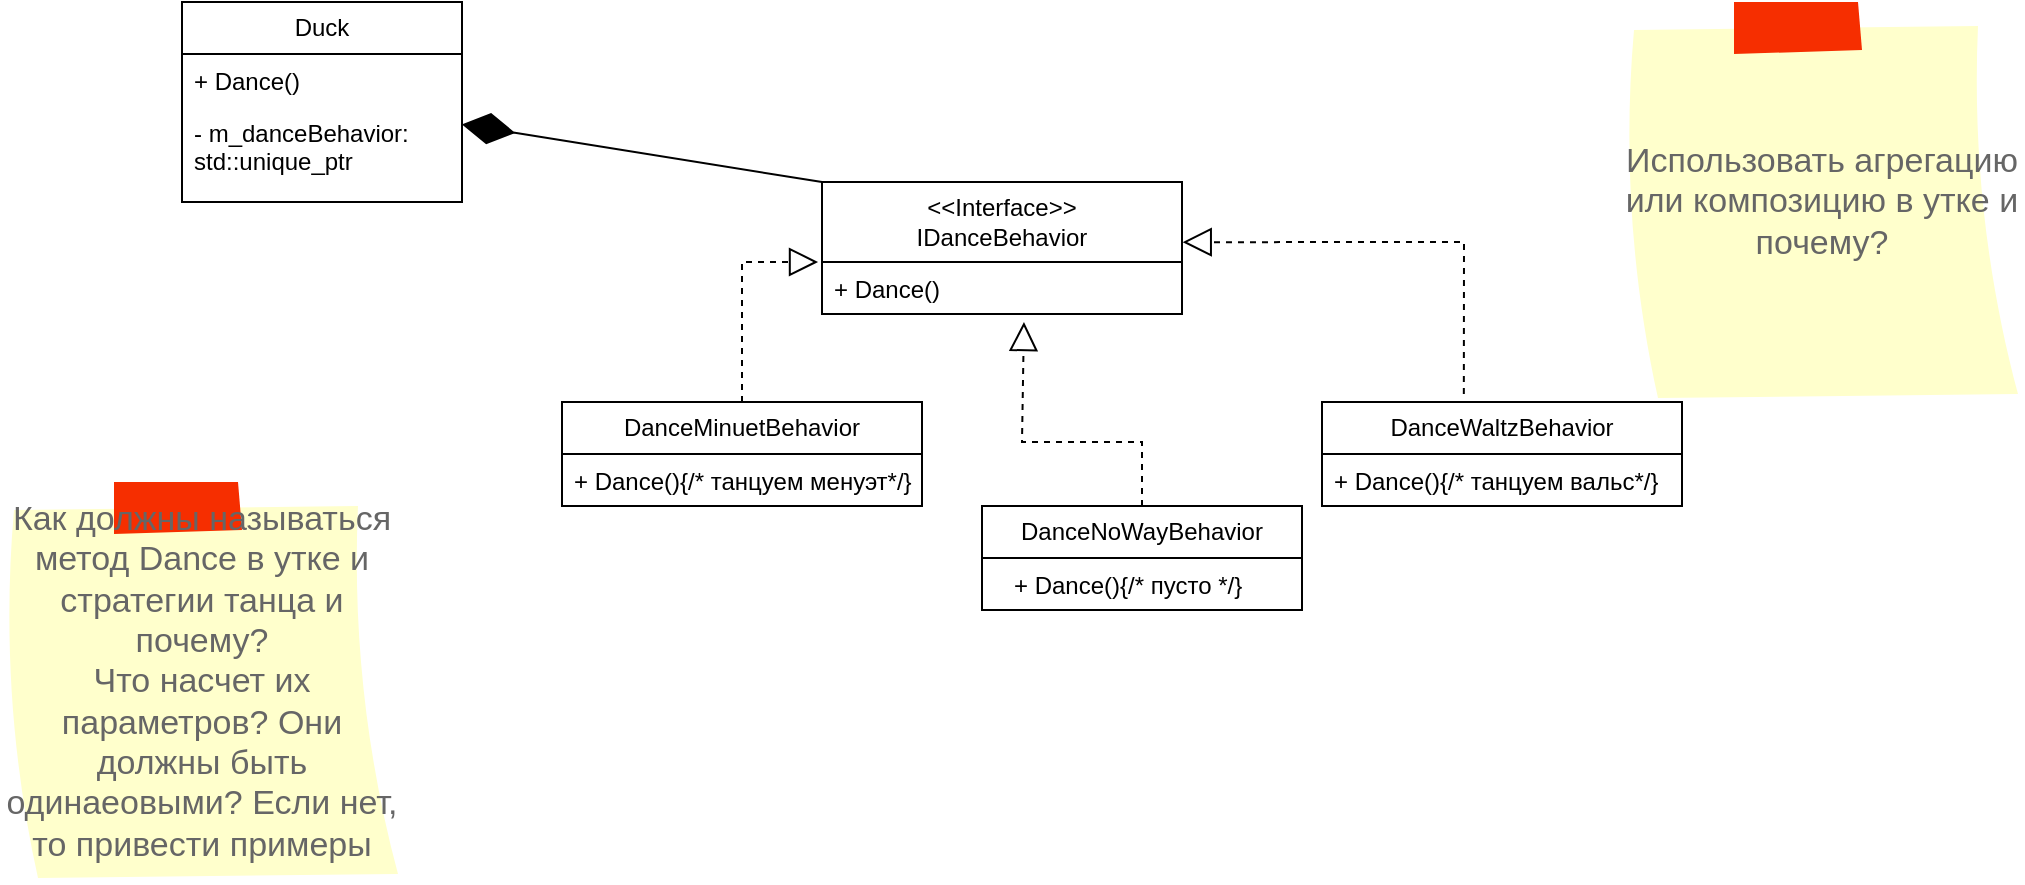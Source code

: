 <mxfile version="21.1.8" type="device">
  <diagram name="Страница 1" id="zBfvXedkt9pUzdJTE80D">
    <mxGraphModel dx="1062" dy="556" grid="1" gridSize="10" guides="1" tooltips="1" connect="1" arrows="1" fold="1" page="1" pageScale="1" pageWidth="827" pageHeight="1169" math="0" shadow="0">
      <root>
        <mxCell id="0" />
        <mxCell id="1" parent="0" />
        <mxCell id="kKuL9kdaWaXKRzUc_D3l-11" value="&amp;lt;&amp;lt;Interface&amp;gt;&amp;gt;&lt;br&gt;IDanceBehavior" style="swimlane;fontStyle=0;childLayout=stackLayout;horizontal=1;startSize=40;fillColor=none;horizontalStack=0;resizeParent=1;resizeParentMax=0;resizeLast=0;collapsible=1;marginBottom=0;whiteSpace=wrap;html=1;" vertex="1" parent="1">
          <mxGeometry x="440" y="210" width="180" height="66" as="geometry" />
        </mxCell>
        <mxCell id="kKuL9kdaWaXKRzUc_D3l-12" value="+ Dance()" style="text;strokeColor=none;fillColor=none;align=left;verticalAlign=top;spacingLeft=4;spacingRight=4;overflow=hidden;rotatable=0;points=[[0,0.5],[1,0.5]];portConstraint=eastwest;whiteSpace=wrap;html=1;" vertex="1" parent="kKuL9kdaWaXKRzUc_D3l-11">
          <mxGeometry y="40" width="180" height="26" as="geometry" />
        </mxCell>
        <mxCell id="kKuL9kdaWaXKRzUc_D3l-15" value="DanceMinuetBehavior" style="swimlane;fontStyle=0;childLayout=stackLayout;horizontal=1;startSize=26;fillColor=none;horizontalStack=0;resizeParent=1;resizeParentMax=0;resizeLast=0;collapsible=1;marginBottom=0;whiteSpace=wrap;html=1;" vertex="1" parent="1">
          <mxGeometry x="310" y="320" width="180" height="52" as="geometry" />
        </mxCell>
        <mxCell id="kKuL9kdaWaXKRzUc_D3l-16" value="+ Dance(){/* танцуем менуэт*/}" style="text;strokeColor=none;fillColor=none;align=left;verticalAlign=top;spacingLeft=4;spacingRight=4;overflow=hidden;rotatable=0;points=[[0,0.5],[1,0.5]];portConstraint=eastwest;whiteSpace=wrap;html=1;" vertex="1" parent="kKuL9kdaWaXKRzUc_D3l-15">
          <mxGeometry y="26" width="180" height="26" as="geometry" />
        </mxCell>
        <mxCell id="kKuL9kdaWaXKRzUc_D3l-19" value="DanceNoWayBehavior" style="swimlane;fontStyle=0;childLayout=stackLayout;horizontal=1;startSize=26;fillColor=none;horizontalStack=0;resizeParent=1;resizeParentMax=0;resizeLast=0;collapsible=1;marginBottom=0;whiteSpace=wrap;html=1;" vertex="1" parent="1">
          <mxGeometry x="520" y="372" width="160" height="52" as="geometry" />
        </mxCell>
        <mxCell id="kKuL9kdaWaXKRzUc_D3l-23" value="DanceWaltzBehavior" style="swimlane;fontStyle=0;childLayout=stackLayout;horizontal=1;startSize=26;fillColor=none;horizontalStack=0;resizeParent=1;resizeParentMax=0;resizeLast=0;collapsible=1;marginBottom=0;whiteSpace=wrap;html=1;" vertex="1" parent="1">
          <mxGeometry x="690" y="320" width="180" height="52" as="geometry" />
        </mxCell>
        <mxCell id="kKuL9kdaWaXKRzUc_D3l-24" value="+ Dance(){/* танцуем вальс*/}" style="text;strokeColor=none;fillColor=none;align=left;verticalAlign=top;spacingLeft=4;spacingRight=4;overflow=hidden;rotatable=0;points=[[0,0.5],[1,0.5]];portConstraint=eastwest;whiteSpace=wrap;html=1;" vertex="1" parent="kKuL9kdaWaXKRzUc_D3l-23">
          <mxGeometry y="26" width="180" height="26" as="geometry" />
        </mxCell>
        <mxCell id="kKuL9kdaWaXKRzUc_D3l-27" value="" style="endArrow=block;dashed=1;endFill=0;endSize=12;html=1;rounded=0;exitX=0.5;exitY=0;exitDx=0;exitDy=0;entryX=-0.011;entryY=0;entryDx=0;entryDy=0;entryPerimeter=0;" edge="1" parent="1" source="kKuL9kdaWaXKRzUc_D3l-15" target="kKuL9kdaWaXKRzUc_D3l-12">
          <mxGeometry width="160" relative="1" as="geometry">
            <mxPoint x="330" y="390" as="sourcePoint" />
            <mxPoint x="414" y="250" as="targetPoint" />
            <Array as="points">
              <mxPoint x="400" y="250" />
            </Array>
          </mxGeometry>
        </mxCell>
        <mxCell id="kKuL9kdaWaXKRzUc_D3l-28" value="" style="endArrow=block;dashed=1;endFill=0;endSize=12;html=1;rounded=0;exitX=0.5;exitY=0;exitDx=0;exitDy=0;entryX=0.561;entryY=1.154;entryDx=0;entryDy=0;entryPerimeter=0;" edge="1" parent="1" source="kKuL9kdaWaXKRzUc_D3l-19" target="kKuL9kdaWaXKRzUc_D3l-12">
          <mxGeometry width="160" relative="1" as="geometry">
            <mxPoint x="330" y="390" as="sourcePoint" />
            <mxPoint x="530" y="290" as="targetPoint" />
            <Array as="points">
              <mxPoint x="600" y="340" />
              <mxPoint x="540" y="340" />
            </Array>
          </mxGeometry>
        </mxCell>
        <mxCell id="kKuL9kdaWaXKRzUc_D3l-29" value="" style="endArrow=block;dashed=1;endFill=0;endSize=12;html=1;rounded=0;entryX=1.002;entryY=0.456;entryDx=0;entryDy=0;exitX=0.394;exitY=-0.077;exitDx=0;exitDy=0;exitPerimeter=0;entryPerimeter=0;" edge="1" parent="1" source="kKuL9kdaWaXKRzUc_D3l-23" target="kKuL9kdaWaXKRzUc_D3l-11">
          <mxGeometry width="160" relative="1" as="geometry">
            <mxPoint x="760" y="235" as="sourcePoint" />
            <mxPoint x="490" y="390" as="targetPoint" />
            <Array as="points">
              <mxPoint x="761" y="240" />
            </Array>
          </mxGeometry>
        </mxCell>
        <mxCell id="kKuL9kdaWaXKRzUc_D3l-30" value="Duck" style="swimlane;fontStyle=0;childLayout=stackLayout;horizontal=1;startSize=26;fillColor=none;horizontalStack=0;resizeParent=1;resizeParentMax=0;resizeLast=0;collapsible=1;marginBottom=0;whiteSpace=wrap;html=1;" vertex="1" parent="1">
          <mxGeometry x="120" y="120" width="140" height="100" as="geometry" />
        </mxCell>
        <mxCell id="kKuL9kdaWaXKRzUc_D3l-32" value="+ Dance()" style="text;strokeColor=none;fillColor=none;align=left;verticalAlign=top;spacingLeft=4;spacingRight=4;overflow=hidden;rotatable=0;points=[[0,0.5],[1,0.5]];portConstraint=eastwest;whiteSpace=wrap;html=1;" vertex="1" parent="kKuL9kdaWaXKRzUc_D3l-30">
          <mxGeometry y="26" width="140" height="26" as="geometry" />
        </mxCell>
        <mxCell id="kKuL9kdaWaXKRzUc_D3l-39" value="- m_danceBehavior: std::unique_ptr" style="text;strokeColor=none;fillColor=none;align=left;verticalAlign=top;spacingLeft=4;spacingRight=4;overflow=hidden;rotatable=0;points=[[0,0.5],[1,0.5]];portConstraint=eastwest;whiteSpace=wrap;html=1;" vertex="1" parent="kKuL9kdaWaXKRzUc_D3l-30">
          <mxGeometry y="52" width="140" height="48" as="geometry" />
        </mxCell>
        <mxCell id="kKuL9kdaWaXKRzUc_D3l-20" value="+ Dance(){/* пусто */}" style="text;strokeColor=none;fillColor=none;align=left;verticalAlign=top;spacingLeft=4;spacingRight=4;overflow=hidden;rotatable=0;points=[[0,0.5],[1,0.5]];portConstraint=eastwest;whiteSpace=wrap;html=1;" vertex="1" parent="1">
          <mxGeometry x="530" y="398" width="150" height="26" as="geometry" />
        </mxCell>
        <mxCell id="kKuL9kdaWaXKRzUc_D3l-35" value="" style="endArrow=diamondThin;endFill=1;endSize=24;html=1;rounded=0;exitX=0;exitY=0;exitDx=0;exitDy=0;" edge="1" parent="1" source="kKuL9kdaWaXKRzUc_D3l-11" target="kKuL9kdaWaXKRzUc_D3l-30">
          <mxGeometry width="160" relative="1" as="geometry">
            <mxPoint x="330" y="320" as="sourcePoint" />
            <mxPoint x="260" y="150" as="targetPoint" />
          </mxGeometry>
        </mxCell>
        <mxCell id="kKuL9kdaWaXKRzUc_D3l-40" value="Использовать агрегацию или композицию в утке и почему?" style="strokeWidth=1;shadow=0;dashed=0;align=center;html=1;shape=mxgraph.mockup.text.stickyNote2;fontColor=#666666;mainText=;fontSize=17;whiteSpace=wrap;fillColor=#ffffcc;strokeColor=#F62E00;" vertex="1" parent="1">
          <mxGeometry x="840" y="120" width="200" height="200" as="geometry" />
        </mxCell>
        <mxCell id="kKuL9kdaWaXKRzUc_D3l-41" value="Как должны называться метод Dance в утке и стратегии танца и почему?&lt;br&gt;Что насчет их параметров? Они должны быть одинаеовыми? Если нет, то привести примеры" style="strokeWidth=1;shadow=0;dashed=0;align=center;html=1;shape=mxgraph.mockup.text.stickyNote2;fontColor=#666666;mainText=;fontSize=17;whiteSpace=wrap;fillColor=#ffffcc;strokeColor=#F62E00;" vertex="1" parent="1">
          <mxGeometry x="30" y="360" width="200" height="200" as="geometry" />
        </mxCell>
      </root>
    </mxGraphModel>
  </diagram>
</mxfile>
